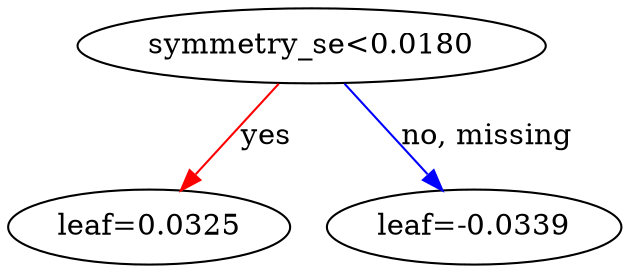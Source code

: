 digraph {
    graph [ rankdir=TB ]
    graph [ rankdir="UD" ]

    0 [ label="symmetry_se<0.0180" ]
    0 -> 1 [label="yes" color="#FF0000"]
    0 -> 2 [label="no, missing" color="#0000FF"]

    1 [ label="leaf=0.0325" ]

    2 [ label="leaf=-0.0339" ]
}
